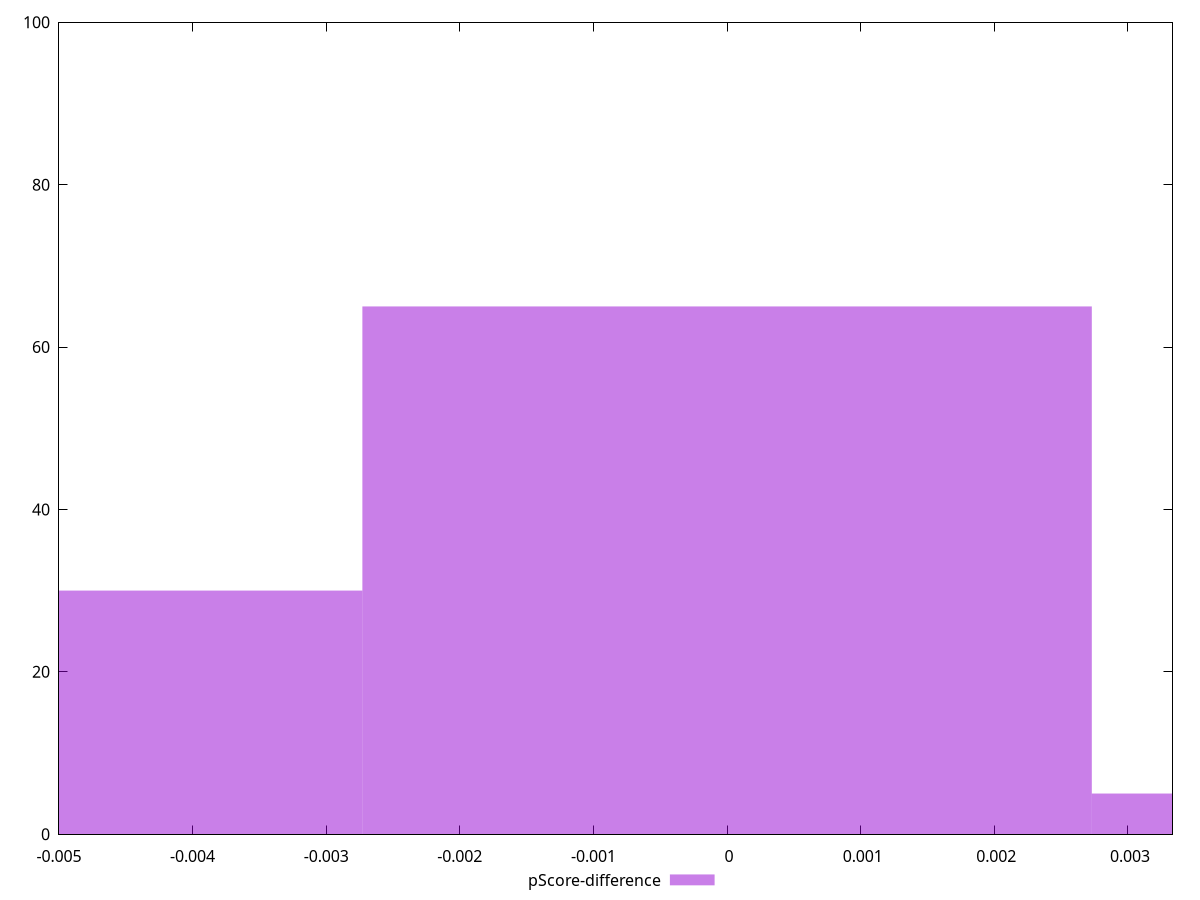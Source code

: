 reset

$pScoreDifference <<EOF
-0.0054590078702627925 30
0 65
0.0054590078702627925 5
EOF

set key outside below
set boxwidth 0.0054590078702627925
set xrange [-0.0050000000000000044:0.0033333333333332993]
set yrange [0:100]
set trange [0:100]
set style fill transparent solid 0.5 noborder
set terminal svg size 640, 490 enhanced background rgb 'white'
set output "reprap/unminified-css/samples/pages+cached+noexternal+nomedia+nocss/pScore-difference/histogram.svg"

plot $pScoreDifference title "pScore-difference" with boxes

reset
